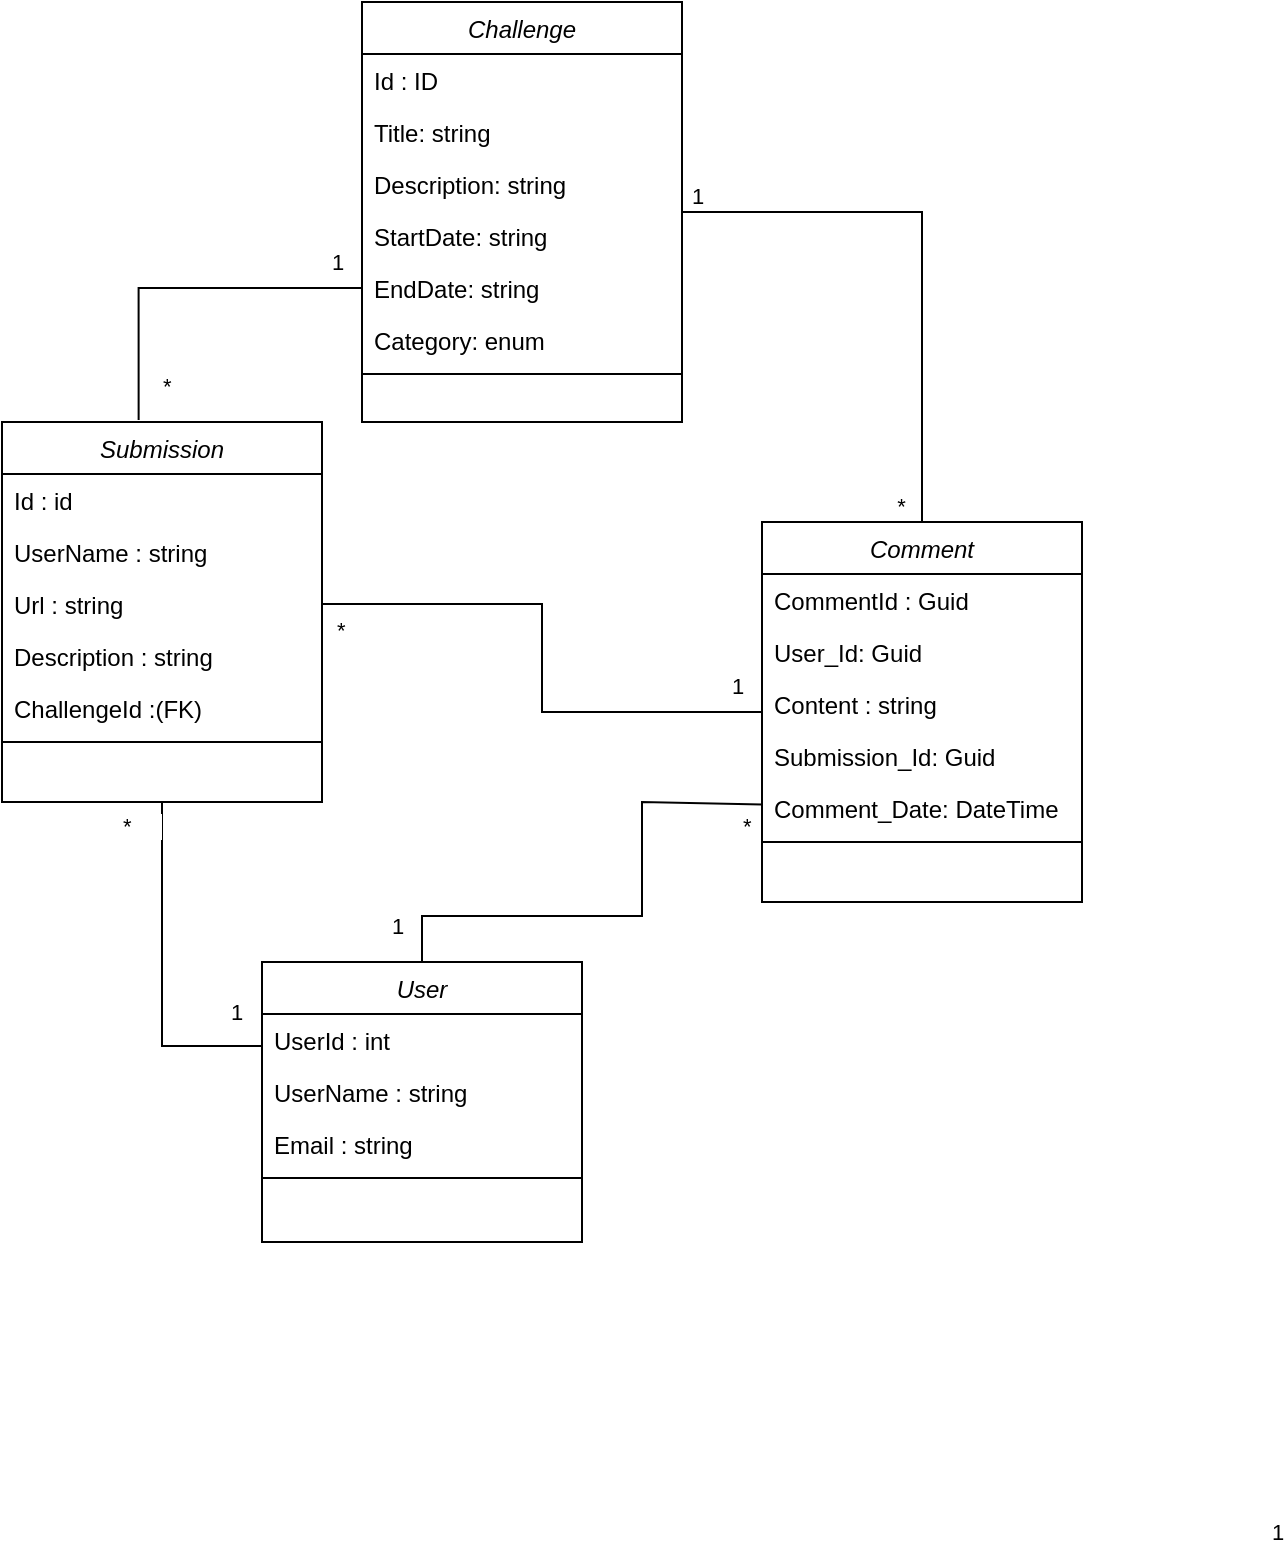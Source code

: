 <mxfile version="26.0.10">
  <diagram id="5lV0vGP0G20WgNYMu4hI" name="v1">
    <mxGraphModel dx="849" dy="554" grid="1" gridSize="10" guides="1" tooltips="1" connect="1" arrows="1" fold="1" page="1" pageScale="1" pageWidth="850" pageHeight="1100" math="0" shadow="0">
      <root>
        <mxCell id="0" />
        <mxCell id="1" parent="0" />
        <mxCell id="ZRx6cV6_ZpFyJQgLkJ_R-4" value="* &amp;nbsp;&amp;nbsp; &amp;nbsp; " style="edgeLabel;resizable=0;html=1;align=right;verticalAlign=bottom;" parent="1" connectable="0" vertex="1">
          <mxGeometry x="510.004" y="540.004" as="geometry" />
        </mxCell>
        <mxCell id="2glxgPxMNC98vAPjAjEk-1" value="Challenge" style="swimlane;fontStyle=2;align=center;verticalAlign=top;childLayout=stackLayout;horizontal=1;startSize=26;horizontalStack=0;resizeParent=1;resizeLast=0;collapsible=1;marginBottom=0;rounded=0;shadow=0;strokeWidth=1;" parent="1" vertex="1">
          <mxGeometry x="300" y="120" width="160" height="210" as="geometry">
            <mxRectangle x="230" y="140" width="160" height="26" as="alternateBounds" />
          </mxGeometry>
        </mxCell>
        <mxCell id="2glxgPxMNC98vAPjAjEk-2" value="Id : ID" style="text;align=left;verticalAlign=top;spacingLeft=4;spacingRight=4;overflow=hidden;rotatable=0;points=[[0,0.5],[1,0.5]];portConstraint=eastwest;" parent="2glxgPxMNC98vAPjAjEk-1" vertex="1">
          <mxGeometry y="26" width="160" height="26" as="geometry" />
        </mxCell>
        <mxCell id="2glxgPxMNC98vAPjAjEk-3" value="Title: string" style="text;align=left;verticalAlign=top;spacingLeft=4;spacingRight=4;overflow=hidden;rotatable=0;points=[[0,0.5],[1,0.5]];portConstraint=eastwest;rounded=0;shadow=0;html=0;" parent="2glxgPxMNC98vAPjAjEk-1" vertex="1">
          <mxGeometry y="52" width="160" height="26" as="geometry" />
        </mxCell>
        <mxCell id="2glxgPxMNC98vAPjAjEk-4" value="Description: string" style="text;align=left;verticalAlign=top;spacingLeft=4;spacingRight=4;overflow=hidden;rotatable=0;points=[[0,0.5],[1,0.5]];portConstraint=eastwest;rounded=0;shadow=0;html=0;" parent="2glxgPxMNC98vAPjAjEk-1" vertex="1">
          <mxGeometry y="78" width="160" height="26" as="geometry" />
        </mxCell>
        <mxCell id="2glxgPxMNC98vAPjAjEk-5" value="StartDate: string" style="text;align=left;verticalAlign=top;spacingLeft=4;spacingRight=4;overflow=hidden;rotatable=0;points=[[0,0.5],[1,0.5]];portConstraint=eastwest;" parent="2glxgPxMNC98vAPjAjEk-1" vertex="1">
          <mxGeometry y="104" width="160" height="26" as="geometry" />
        </mxCell>
        <mxCell id="2glxgPxMNC98vAPjAjEk-6" value="EndDate: string" style="text;align=left;verticalAlign=top;spacingLeft=4;spacingRight=4;overflow=hidden;rotatable=0;points=[[0,0.5],[1,0.5]];portConstraint=eastwest;rounded=0;shadow=0;html=0;" parent="2glxgPxMNC98vAPjAjEk-1" vertex="1">
          <mxGeometry y="130" width="160" height="26" as="geometry" />
        </mxCell>
        <mxCell id="2glxgPxMNC98vAPjAjEk-7" value="Category: enum" style="text;align=left;verticalAlign=top;spacingLeft=4;spacingRight=4;overflow=hidden;rotatable=0;points=[[0,0.5],[1,0.5]];portConstraint=eastwest;rounded=0;shadow=0;html=0;" parent="2glxgPxMNC98vAPjAjEk-1" vertex="1">
          <mxGeometry y="156" width="160" height="26" as="geometry" />
        </mxCell>
        <mxCell id="2glxgPxMNC98vAPjAjEk-116" value="" style="line;strokeWidth=1;fillColor=none;align=left;verticalAlign=middle;spacingTop=-1;spacingLeft=3;spacingRight=3;rotatable=0;labelPosition=right;points=[];portConstraint=eastwest;strokeColor=inherit;" parent="2glxgPxMNC98vAPjAjEk-1" vertex="1">
          <mxGeometry y="182" width="160" height="8" as="geometry" />
        </mxCell>
        <mxCell id="2glxgPxMNC98vAPjAjEk-23" value="User" style="swimlane;fontStyle=2;align=center;verticalAlign=top;childLayout=stackLayout;horizontal=1;startSize=26;horizontalStack=0;resizeParent=1;resizeLast=0;collapsible=1;marginBottom=0;rounded=0;shadow=0;strokeWidth=1;" parent="1" vertex="1">
          <mxGeometry x="250" y="600" width="160" height="140" as="geometry">
            <mxRectangle x="230" y="140" width="160" height="26" as="alternateBounds" />
          </mxGeometry>
        </mxCell>
        <mxCell id="ZRx6cV6_ZpFyJQgLkJ_R-9" value="UserId : int" style="text;align=left;verticalAlign=top;spacingLeft=4;spacingRight=4;overflow=hidden;rotatable=0;points=[[0,0.5],[1,0.5]];portConstraint=eastwest;" parent="2glxgPxMNC98vAPjAjEk-23" vertex="1">
          <mxGeometry y="26" width="160" height="26" as="geometry" />
        </mxCell>
        <mxCell id="2glxgPxMNC98vAPjAjEk-24" value="UserName : string" style="text;align=left;verticalAlign=top;spacingLeft=4;spacingRight=4;overflow=hidden;rotatable=0;points=[[0,0.5],[1,0.5]];portConstraint=eastwest;" parent="2glxgPxMNC98vAPjAjEk-23" vertex="1">
          <mxGeometry y="52" width="160" height="26" as="geometry" />
        </mxCell>
        <mxCell id="2glxgPxMNC98vAPjAjEk-25" value="Email : string" style="text;align=left;verticalAlign=top;spacingLeft=4;spacingRight=4;overflow=hidden;rotatable=0;points=[[0,0.5],[1,0.5]];portConstraint=eastwest;rounded=0;shadow=0;html=0;" parent="2glxgPxMNC98vAPjAjEk-23" vertex="1">
          <mxGeometry y="78" width="160" height="26" as="geometry" />
        </mxCell>
        <mxCell id="2glxgPxMNC98vAPjAjEk-117" value="" style="line;strokeWidth=1;fillColor=none;align=left;verticalAlign=middle;spacingTop=-1;spacingLeft=3;spacingRight=3;rotatable=0;labelPosition=right;points=[];portConstraint=eastwest;strokeColor=inherit;" parent="2glxgPxMNC98vAPjAjEk-23" vertex="1">
          <mxGeometry y="104" width="160" height="8" as="geometry" />
        </mxCell>
        <mxCell id="2glxgPxMNC98vAPjAjEk-30" value="Submission" style="swimlane;fontStyle=2;align=center;verticalAlign=top;childLayout=stackLayout;horizontal=1;startSize=26;horizontalStack=0;resizeParent=1;resizeLast=0;collapsible=1;marginBottom=0;rounded=0;shadow=0;strokeWidth=1;" parent="1" vertex="1">
          <mxGeometry x="120" y="330" width="160" height="190" as="geometry">
            <mxRectangle x="230" y="140" width="160" height="26" as="alternateBounds" />
          </mxGeometry>
        </mxCell>
        <mxCell id="2glxgPxMNC98vAPjAjEk-31" value="Id : id" style="text;align=left;verticalAlign=top;spacingLeft=4;spacingRight=4;overflow=hidden;rotatable=0;points=[[0,0.5],[1,0.5]];portConstraint=eastwest;" parent="2glxgPxMNC98vAPjAjEk-30" vertex="1">
          <mxGeometry y="26" width="160" height="26" as="geometry" />
        </mxCell>
        <mxCell id="2glxgPxMNC98vAPjAjEk-32" value="UserName : string" style="text;align=left;verticalAlign=top;spacingLeft=4;spacingRight=4;overflow=hidden;rotatable=0;points=[[0,0.5],[1,0.5]];portConstraint=eastwest;rounded=0;shadow=0;html=0;" parent="2glxgPxMNC98vAPjAjEk-30" vertex="1">
          <mxGeometry y="52" width="160" height="26" as="geometry" />
        </mxCell>
        <mxCell id="2glxgPxMNC98vAPjAjEk-33" value="Url : string" style="text;align=left;verticalAlign=top;spacingLeft=4;spacingRight=4;overflow=hidden;rotatable=0;points=[[0,0.5],[1,0.5]];portConstraint=eastwest;rounded=0;shadow=0;html=0;" parent="2glxgPxMNC98vAPjAjEk-30" vertex="1">
          <mxGeometry y="78" width="160" height="26" as="geometry" />
        </mxCell>
        <mxCell id="2glxgPxMNC98vAPjAjEk-34" value="Description : string" style="text;align=left;verticalAlign=top;spacingLeft=4;spacingRight=4;overflow=hidden;rotatable=0;points=[[0,0.5],[1,0.5]];portConstraint=eastwest;rounded=0;shadow=0;html=0;" parent="2glxgPxMNC98vAPjAjEk-30" vertex="1">
          <mxGeometry y="104" width="160" height="26" as="geometry" />
        </mxCell>
        <mxCell id="2glxgPxMNC98vAPjAjEk-35" value="ChallengeId :(FK)" style="text;align=left;verticalAlign=top;spacingLeft=4;spacingRight=4;overflow=hidden;rotatable=0;points=[[0,0.5],[1,0.5]];portConstraint=eastwest;rounded=0;shadow=0;html=0;" parent="2glxgPxMNC98vAPjAjEk-30" vertex="1">
          <mxGeometry y="130" width="160" height="26" as="geometry" />
        </mxCell>
        <mxCell id="2glxgPxMNC98vAPjAjEk-118" value="" style="line;strokeWidth=1;fillColor=none;align=left;verticalAlign=middle;spacingTop=-1;spacingLeft=3;spacingRight=3;rotatable=0;labelPosition=right;points=[];portConstraint=eastwest;strokeColor=inherit;" parent="2glxgPxMNC98vAPjAjEk-30" vertex="1">
          <mxGeometry y="156" width="160" height="8" as="geometry" />
        </mxCell>
        <mxCell id="2glxgPxMNC98vAPjAjEk-37" value="Comment" style="swimlane;fontStyle=2;align=center;verticalAlign=top;childLayout=stackLayout;horizontal=1;startSize=26;horizontalStack=0;resizeParent=1;resizeLast=0;collapsible=1;marginBottom=0;rounded=0;shadow=0;strokeWidth=1;" parent="1" vertex="1">
          <mxGeometry x="500" y="380" width="160" height="190" as="geometry">
            <mxRectangle x="230" y="140" width="160" height="26" as="alternateBounds" />
          </mxGeometry>
        </mxCell>
        <mxCell id="2glxgPxMNC98vAPjAjEk-38" value="CommentId : Guid" style="text;align=left;verticalAlign=top;spacingLeft=4;spacingRight=4;overflow=hidden;rotatable=0;points=[[0,0.5],[1,0.5]];portConstraint=eastwest;" parent="2glxgPxMNC98vAPjAjEk-37" vertex="1">
          <mxGeometry y="26" width="160" height="26" as="geometry" />
        </mxCell>
        <mxCell id="2glxgPxMNC98vAPjAjEk-39" value="User_Id: Guid " style="text;align=left;verticalAlign=top;spacingLeft=4;spacingRight=4;overflow=hidden;rotatable=0;points=[[0,0.5],[1,0.5]];portConstraint=eastwest;rounded=0;shadow=0;html=0;" parent="2glxgPxMNC98vAPjAjEk-37" vertex="1">
          <mxGeometry y="52" width="160" height="26" as="geometry" />
        </mxCell>
        <mxCell id="2glxgPxMNC98vAPjAjEk-40" value="Content : string" style="text;align=left;verticalAlign=top;spacingLeft=4;spacingRight=4;overflow=hidden;rotatable=0;points=[[0,0.5],[1,0.5]];portConstraint=eastwest;rounded=0;shadow=0;html=0;" parent="2glxgPxMNC98vAPjAjEk-37" vertex="1">
          <mxGeometry y="78" width="160" height="26" as="geometry" />
        </mxCell>
        <mxCell id="2glxgPxMNC98vAPjAjEk-41" value="Submission_Id: Guid" style="text;align=left;verticalAlign=top;spacingLeft=4;spacingRight=4;overflow=hidden;rotatable=0;points=[[0,0.5],[1,0.5]];portConstraint=eastwest;" parent="2glxgPxMNC98vAPjAjEk-37" vertex="1">
          <mxGeometry y="104" width="160" height="26" as="geometry" />
        </mxCell>
        <mxCell id="2glxgPxMNC98vAPjAjEk-42" value="Comment_Date: DateTime" style="text;align=left;verticalAlign=top;spacingLeft=4;spacingRight=4;overflow=hidden;rotatable=0;points=[[0,0.5],[1,0.5]];portConstraint=eastwest;rounded=0;shadow=0;html=0;" parent="2glxgPxMNC98vAPjAjEk-37" vertex="1">
          <mxGeometry y="130" width="160" height="26" as="geometry" />
        </mxCell>
        <mxCell id="2glxgPxMNC98vAPjAjEk-119" value="" style="line;strokeWidth=1;fillColor=none;align=left;verticalAlign=middle;spacingTop=-1;spacingLeft=3;spacingRight=3;rotatable=0;labelPosition=right;points=[];portConstraint=eastwest;strokeColor=inherit;" parent="2glxgPxMNC98vAPjAjEk-37" vertex="1">
          <mxGeometry y="156" width="160" height="8" as="geometry" />
        </mxCell>
        <mxCell id="2glxgPxMNC98vAPjAjEk-70" value="" style="endArrow=none;html=1;edgeStyle=orthogonalEdgeStyle;rounded=0;" parent="1" source="2glxgPxMNC98vAPjAjEk-1" target="2glxgPxMNC98vAPjAjEk-37" edge="1">
          <mxGeometry relative="1" as="geometry">
            <mxPoint x="460" y="349.034" as="sourcePoint" />
            <mxPoint x="595" y="570" as="targetPoint" />
          </mxGeometry>
        </mxCell>
        <mxCell id="2glxgPxMNC98vAPjAjEk-71" value="&amp;nbsp;1" style="edgeLabel;resizable=0;html=1;align=left;verticalAlign=bottom;" parent="2glxgPxMNC98vAPjAjEk-70" connectable="0" vertex="1">
          <mxGeometry x="-1" relative="1" as="geometry" />
        </mxCell>
        <mxCell id="2glxgPxMNC98vAPjAjEk-72" value="*&amp;nbsp; " style="edgeLabel;resizable=0;html=1;align=right;verticalAlign=bottom;" parent="2glxgPxMNC98vAPjAjEk-70" connectable="0" vertex="1">
          <mxGeometry x="1" relative="1" as="geometry">
            <mxPoint x="-5" as="offset" />
          </mxGeometry>
        </mxCell>
        <mxCell id="2glxgPxMNC98vAPjAjEk-89" value="" style="endArrow=none;html=1;edgeStyle=orthogonalEdgeStyle;rounded=0;" parent="1" source="2glxgPxMNC98vAPjAjEk-37" target="2glxgPxMNC98vAPjAjEk-33" edge="1">
          <mxGeometry relative="1" as="geometry">
            <mxPoint x="390" y="490" as="sourcePoint" />
            <mxPoint x="250" y="440" as="targetPoint" />
          </mxGeometry>
        </mxCell>
        <mxCell id="2glxgPxMNC98vAPjAjEk-90" value="&amp;nbsp;1" style="edgeLabel;resizable=0;html=1;align=left;verticalAlign=bottom;" parent="2glxgPxMNC98vAPjAjEk-89" connectable="0" vertex="1">
          <mxGeometry x="-1" relative="1" as="geometry">
            <mxPoint x="-20" y="-5" as="offset" />
          </mxGeometry>
        </mxCell>
        <mxCell id="2glxgPxMNC98vAPjAjEk-91" value="* &amp;nbsp;&amp;nbsp; &amp;nbsp; " style="edgeLabel;resizable=0;html=1;align=right;verticalAlign=bottom;" parent="2glxgPxMNC98vAPjAjEk-89" connectable="0" vertex="1">
          <mxGeometry x="1" relative="1" as="geometry">
            <mxPoint x="27" y="21" as="offset" />
          </mxGeometry>
        </mxCell>
        <mxCell id="2glxgPxMNC98vAPjAjEk-113" value="&amp;nbsp;1" style="edgeLabel;resizable=0;html=1;align=left;verticalAlign=bottom;" parent="1" connectable="0" vertex="1">
          <mxGeometry x="750" y="893" as="geometry" />
        </mxCell>
        <mxCell id="2glxgPxMNC98vAPjAjEk-123" value="1" style="edgeLabel;html=1;align=center;verticalAlign=middle;resizable=0;points=[];" parent="1" vertex="1" connectable="0">
          <mxGeometry x="229.997" y="590" as="geometry">
            <mxPoint x="7" y="35" as="offset" />
          </mxGeometry>
        </mxCell>
        <mxCell id="ZRx6cV6_ZpFyJQgLkJ_R-3" value="" style="endArrow=none;html=1;rounded=0;" parent="1" edge="1" target="2glxgPxMNC98vAPjAjEk-30">
          <mxGeometry width="50" height="50" relative="1" as="geometry">
            <mxPoint x="250" y="642" as="sourcePoint" />
            <mxPoint x="70" y="530" as="targetPoint" />
            <Array as="points">
              <mxPoint x="200" y="642" />
            </Array>
          </mxGeometry>
        </mxCell>
        <mxCell id="ZRx6cV6_ZpFyJQgLkJ_R-5" value="" style="endArrow=none;html=1;edgeStyle=orthogonalEdgeStyle;rounded=0;exitX=0;exitY=0.5;exitDx=0;exitDy=0;entryX=0.427;entryY=-0.005;entryDx=0;entryDy=0;entryPerimeter=0;" parent="1" source="2glxgPxMNC98vAPjAjEk-6" target="2glxgPxMNC98vAPjAjEk-30" edge="1">
          <mxGeometry relative="1" as="geometry">
            <mxPoint x="570" y="479" as="sourcePoint" />
            <mxPoint x="130" y="330" as="targetPoint" />
          </mxGeometry>
        </mxCell>
        <mxCell id="ZRx6cV6_ZpFyJQgLkJ_R-6" value="&amp;nbsp;1" style="edgeLabel;resizable=0;html=1;align=left;verticalAlign=bottom;" parent="ZRx6cV6_ZpFyJQgLkJ_R-5" connectable="0" vertex="1">
          <mxGeometry x="-1" relative="1" as="geometry">
            <mxPoint x="-20" y="-5" as="offset" />
          </mxGeometry>
        </mxCell>
        <mxCell id="ZRx6cV6_ZpFyJQgLkJ_R-7" value="* &amp;nbsp;&amp;nbsp; &amp;nbsp; " style="edgeLabel;resizable=0;html=1;align=right;verticalAlign=bottom;" parent="ZRx6cV6_ZpFyJQgLkJ_R-5" connectable="0" vertex="1">
          <mxGeometry x="1" relative="1" as="geometry">
            <mxPoint x="32" y="-9" as="offset" />
          </mxGeometry>
        </mxCell>
        <mxCell id="ZRx6cV6_ZpFyJQgLkJ_R-8" value="" style="endArrow=none;html=1;rounded=0;" parent="1" source="2glxgPxMNC98vAPjAjEk-23" target="2glxgPxMNC98vAPjAjEk-42" edge="1">
          <mxGeometry width="50" height="50" relative="1" as="geometry">
            <mxPoint x="300" y="550" as="sourcePoint" />
            <mxPoint x="520" y="570" as="targetPoint" />
            <Array as="points">
              <mxPoint x="330" y="577" />
              <mxPoint x="440" y="577" />
              <mxPoint x="440" y="520" />
            </Array>
          </mxGeometry>
        </mxCell>
        <mxCell id="ZRx6cV6_ZpFyJQgLkJ_R-10" value="&amp;nbsp;1" style="edgeLabel;resizable=0;html=1;align=left;verticalAlign=bottom;" parent="1" connectable="0" vertex="1">
          <mxGeometry x="310" y="590.004" as="geometry" />
        </mxCell>
        <mxCell id="ZRx6cV6_ZpFyJQgLkJ_R-11" value="* &amp;nbsp;&amp;nbsp; &amp;nbsp; " style="edgeLabel;resizable=0;html=1;align=right;verticalAlign=bottom;" parent="1" connectable="0" vertex="1">
          <mxGeometry x="200.004" y="540.004" as="geometry" />
        </mxCell>
      </root>
    </mxGraphModel>
  </diagram>
</mxfile>
